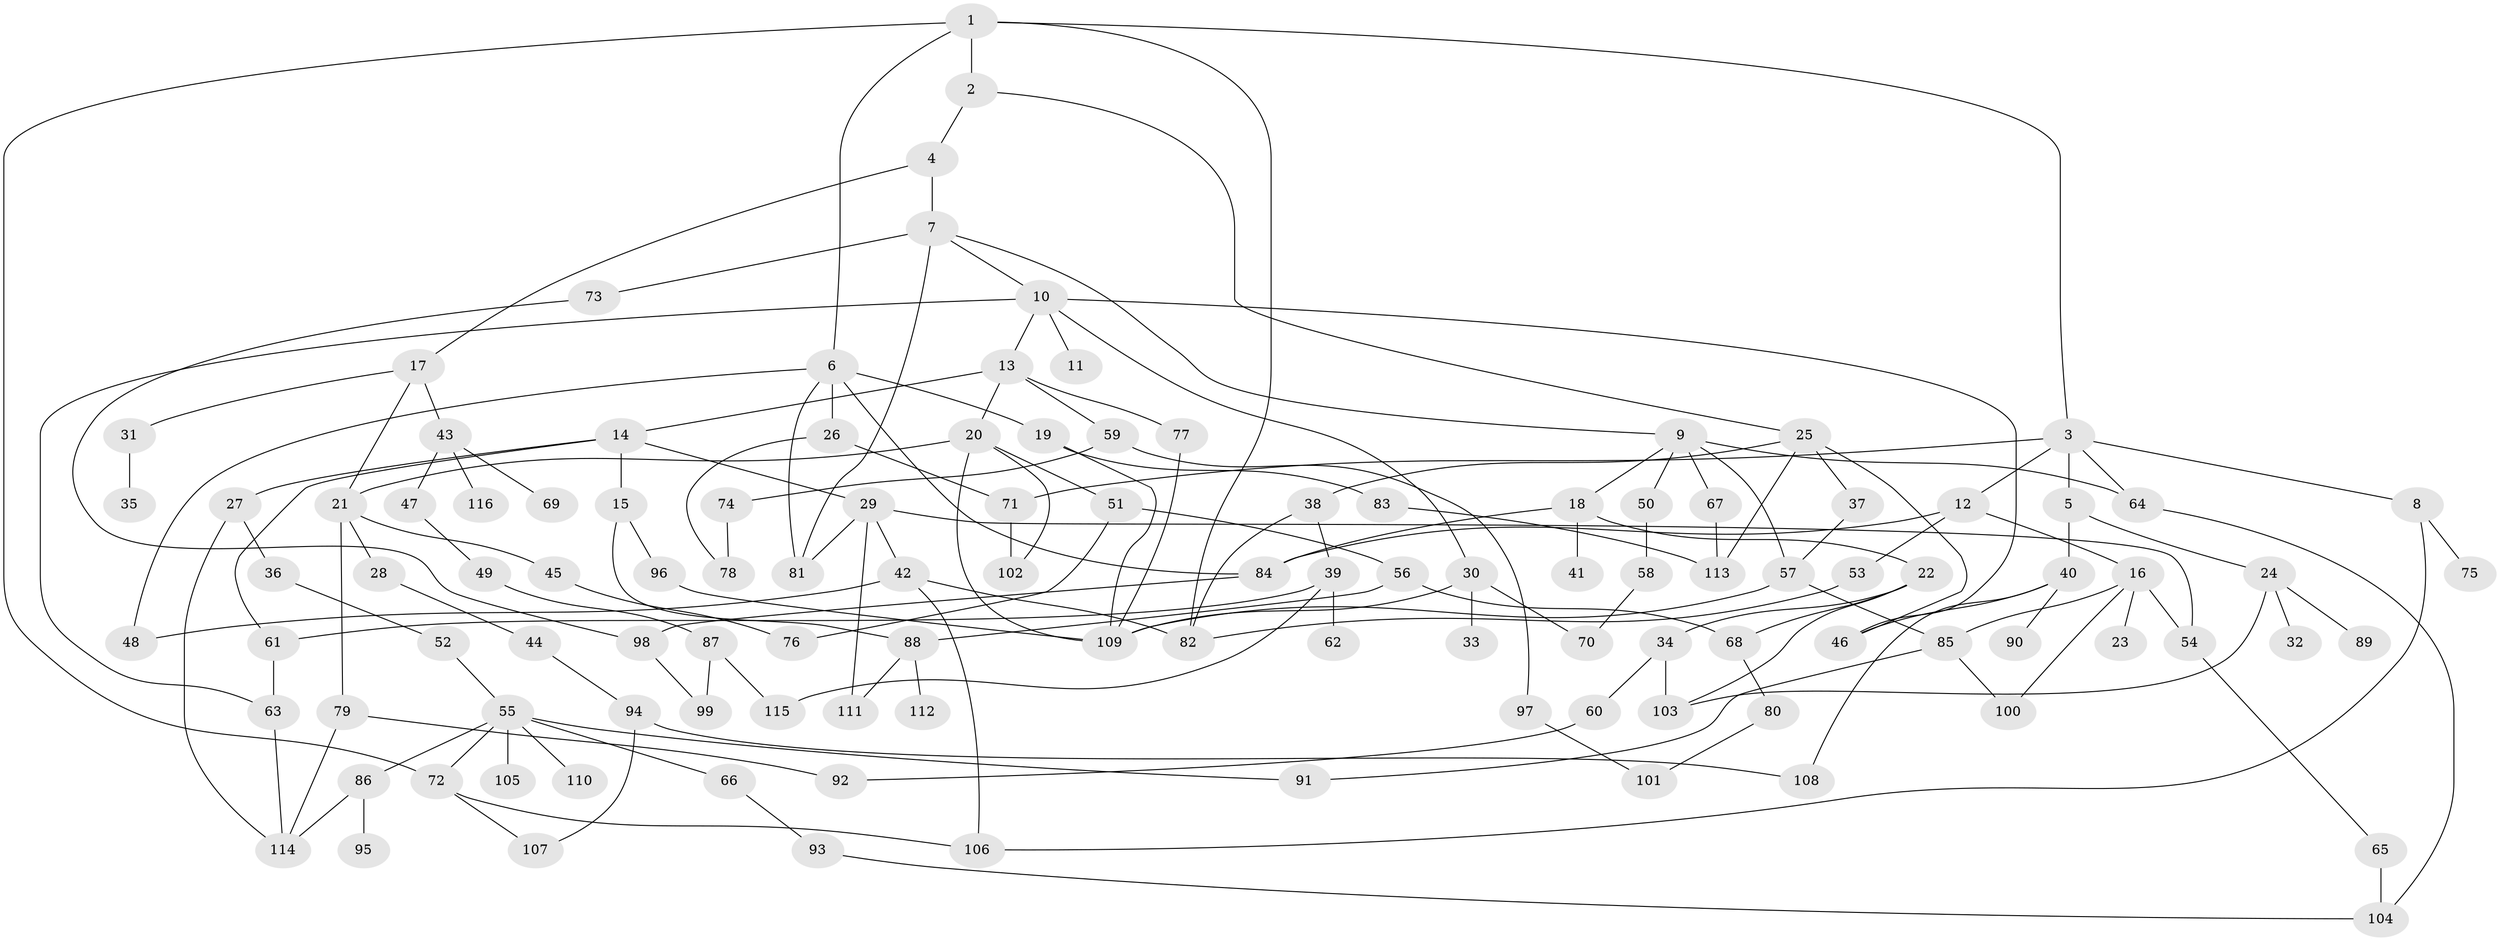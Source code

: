 // coarse degree distribution, {6: 0.036585365853658534, 3: 0.2682926829268293, 5: 0.0975609756097561, 4: 0.18292682926829268, 2: 0.21951219512195122, 1: 0.14634146341463414, 7: 0.04878048780487805}
// Generated by graph-tools (version 1.1) at 2025/36/03/04/25 23:36:05]
// undirected, 116 vertices, 166 edges
graph export_dot {
  node [color=gray90,style=filled];
  1;
  2;
  3;
  4;
  5;
  6;
  7;
  8;
  9;
  10;
  11;
  12;
  13;
  14;
  15;
  16;
  17;
  18;
  19;
  20;
  21;
  22;
  23;
  24;
  25;
  26;
  27;
  28;
  29;
  30;
  31;
  32;
  33;
  34;
  35;
  36;
  37;
  38;
  39;
  40;
  41;
  42;
  43;
  44;
  45;
  46;
  47;
  48;
  49;
  50;
  51;
  52;
  53;
  54;
  55;
  56;
  57;
  58;
  59;
  60;
  61;
  62;
  63;
  64;
  65;
  66;
  67;
  68;
  69;
  70;
  71;
  72;
  73;
  74;
  75;
  76;
  77;
  78;
  79;
  80;
  81;
  82;
  83;
  84;
  85;
  86;
  87;
  88;
  89;
  90;
  91;
  92;
  93;
  94;
  95;
  96;
  97;
  98;
  99;
  100;
  101;
  102;
  103;
  104;
  105;
  106;
  107;
  108;
  109;
  110;
  111;
  112;
  113;
  114;
  115;
  116;
  1 -- 2;
  1 -- 3;
  1 -- 6;
  1 -- 82;
  1 -- 72;
  2 -- 4;
  2 -- 25;
  3 -- 5;
  3 -- 8;
  3 -- 12;
  3 -- 71;
  3 -- 64;
  4 -- 7;
  4 -- 17;
  5 -- 24;
  5 -- 40;
  6 -- 19;
  6 -- 26;
  6 -- 48;
  6 -- 81;
  6 -- 84;
  7 -- 9;
  7 -- 10;
  7 -- 73;
  7 -- 81;
  8 -- 75;
  8 -- 106;
  9 -- 18;
  9 -- 50;
  9 -- 57;
  9 -- 64;
  9 -- 67;
  10 -- 11;
  10 -- 13;
  10 -- 30;
  10 -- 46;
  10 -- 63;
  12 -- 16;
  12 -- 53;
  12 -- 84;
  13 -- 14;
  13 -- 20;
  13 -- 59;
  13 -- 77;
  14 -- 15;
  14 -- 27;
  14 -- 29;
  14 -- 61;
  15 -- 96;
  15 -- 88;
  16 -- 23;
  16 -- 54;
  16 -- 85;
  16 -- 100;
  17 -- 21;
  17 -- 31;
  17 -- 43;
  18 -- 22;
  18 -- 41;
  18 -- 84;
  19 -- 83;
  19 -- 109;
  20 -- 51;
  20 -- 102;
  20 -- 21;
  20 -- 109;
  21 -- 28;
  21 -- 45;
  21 -- 79;
  22 -- 34;
  22 -- 68;
  22 -- 103;
  24 -- 32;
  24 -- 89;
  24 -- 103;
  25 -- 37;
  25 -- 38;
  25 -- 113;
  25 -- 46;
  26 -- 71;
  26 -- 78;
  27 -- 36;
  27 -- 114;
  28 -- 44;
  29 -- 42;
  29 -- 111;
  29 -- 54;
  29 -- 81;
  30 -- 33;
  30 -- 70;
  30 -- 109;
  31 -- 35;
  34 -- 60;
  34 -- 103;
  36 -- 52;
  37 -- 57;
  38 -- 39;
  38 -- 82;
  39 -- 62;
  39 -- 115;
  39 -- 61;
  40 -- 90;
  40 -- 46;
  40 -- 108;
  42 -- 106;
  42 -- 48;
  42 -- 82;
  43 -- 47;
  43 -- 69;
  43 -- 116;
  44 -- 94;
  45 -- 76;
  47 -- 49;
  49 -- 87;
  50 -- 58;
  51 -- 56;
  51 -- 76;
  52 -- 55;
  53 -- 82;
  54 -- 65;
  55 -- 66;
  55 -- 72;
  55 -- 86;
  55 -- 91;
  55 -- 105;
  55 -- 110;
  56 -- 88;
  56 -- 68;
  57 -- 85;
  57 -- 109;
  58 -- 70;
  59 -- 74;
  59 -- 97;
  60 -- 92;
  61 -- 63;
  63 -- 114;
  64 -- 104;
  65 -- 104;
  66 -- 93;
  67 -- 113;
  68 -- 80;
  71 -- 102;
  72 -- 106;
  72 -- 107;
  73 -- 98;
  74 -- 78;
  77 -- 109;
  79 -- 92;
  79 -- 114;
  80 -- 101;
  83 -- 113;
  84 -- 98;
  85 -- 100;
  85 -- 91;
  86 -- 95;
  86 -- 114;
  87 -- 115;
  87 -- 99;
  88 -- 111;
  88 -- 112;
  93 -- 104;
  94 -- 107;
  94 -- 108;
  96 -- 109;
  97 -- 101;
  98 -- 99;
}
